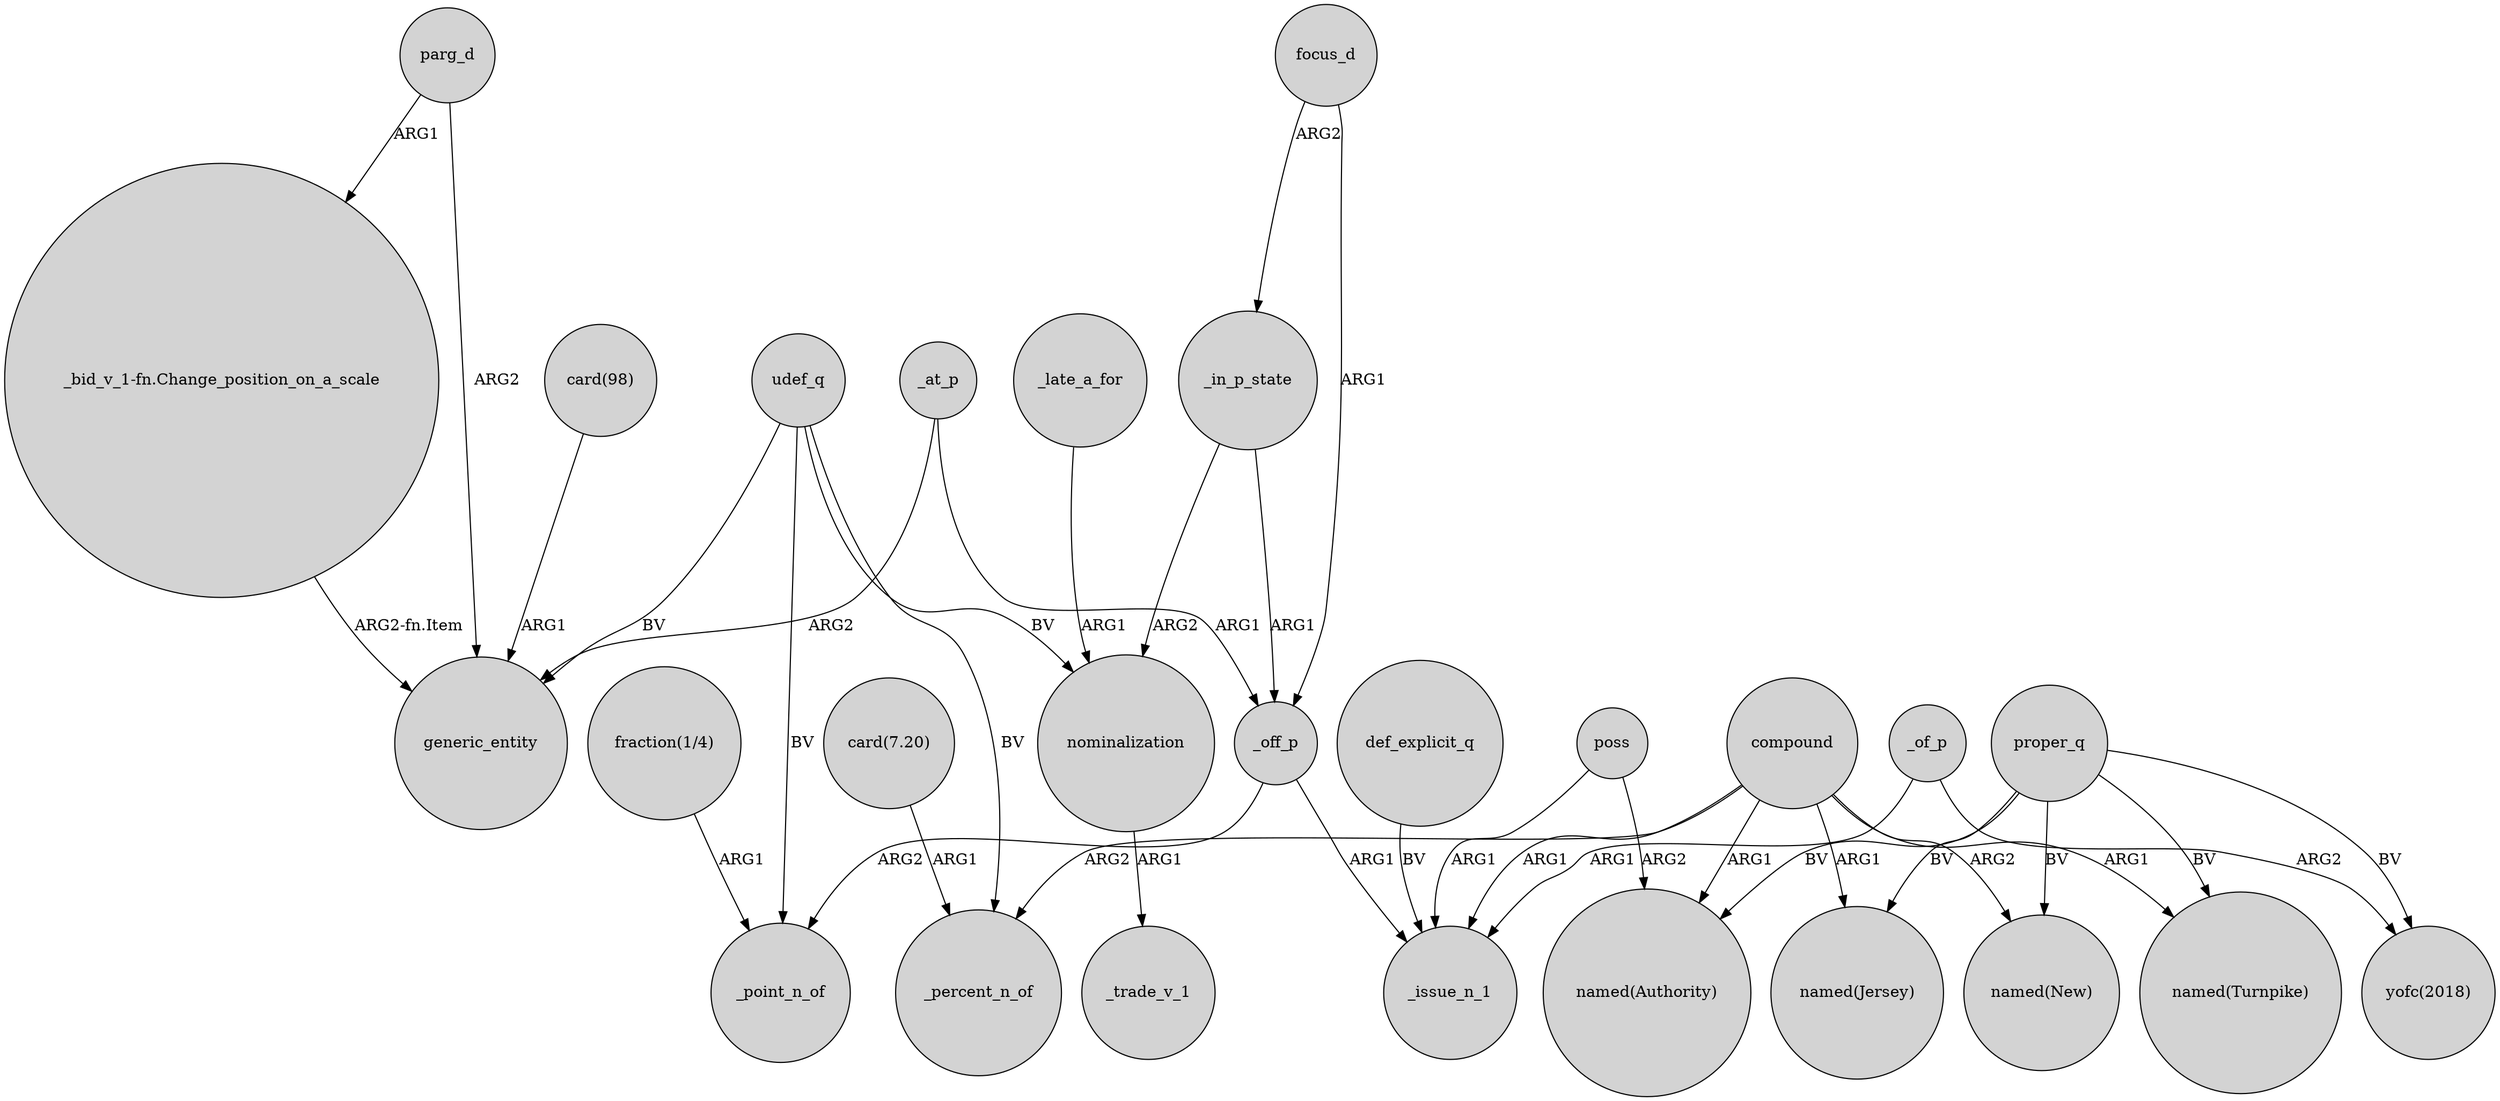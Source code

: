 digraph {
	node [shape=circle style=filled]
	_in_p_state -> nominalization [label=ARG2]
	parg_d -> "_bid_v_1-fn.Change_position_on_a_scale" [label=ARG1]
	focus_d -> _in_p_state [label=ARG2]
	def_explicit_q -> _issue_n_1 [label=BV]
	compound -> "named(New)" [label=ARG2]
	proper_q -> "named(New)" [label=BV]
	udef_q -> nominalization [label=BV]
	proper_q -> "named(Jersey)" [label=BV]
	poss -> _issue_n_1 [label=ARG1]
	udef_q -> generic_entity [label=BV]
	_off_p -> _issue_n_1 [label=ARG1]
	"card(98)" -> generic_entity [label=ARG1]
	compound -> "named(Authority)" [label=ARG1]
	_in_p_state -> _off_p [label=ARG1]
	_of_p -> _issue_n_1 [label=ARG1]
	udef_q -> _percent_n_of [label=BV]
	proper_q -> "yofc(2018)" [label=BV]
	compound -> _percent_n_of [label=ARG2]
	proper_q -> "named(Authority)" [label=BV]
	"_bid_v_1-fn.Change_position_on_a_scale" -> generic_entity [label="ARG2-fn.Item"]
	compound -> "named(Jersey)" [label=ARG1]
	"fraction(1/4)" -> _point_n_of [label=ARG1]
	poss -> "named(Authority)" [label=ARG2]
	_at_p -> _off_p [label=ARG1]
	"card(7.20)" -> _percent_n_of [label=ARG1]
	proper_q -> "named(Turnpike)" [label=BV]
	compound -> "named(Turnpike)" [label=ARG1]
	_of_p -> "yofc(2018)" [label=ARG2]
	_late_a_for -> nominalization [label=ARG1]
	_off_p -> _point_n_of [label=ARG2]
	udef_q -> _point_n_of [label=BV]
	focus_d -> _off_p [label=ARG1]
	compound -> _issue_n_1 [label=ARG1]
	nominalization -> _trade_v_1 [label=ARG1]
	_at_p -> generic_entity [label=ARG2]
	parg_d -> generic_entity [label=ARG2]
}
